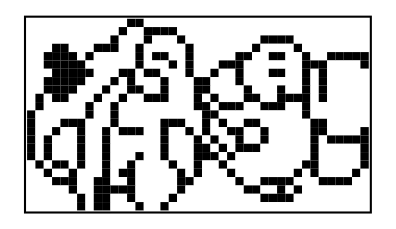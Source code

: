 digraph dibujo{
node [shape=plaintext]
a [label=<<TABLE BORDER="1" CELLBORDER="0" CELLSPACING="0">
<TR><TD BGCOLOR="#FFFFFF"></TD><TD BGCOLOR="#FFFFFF"></TD><TD BGCOLOR="#FFFFFF"></TD><TD BGCOLOR="#FFFFFF"></TD><TD BGCOLOR="#FFFFFF"></TD><TD BGCOLOR="#FFFFFF"></TD><TD BGCOLOR="#FFFFFF"></TD><TD BGCOLOR="#FFFFFF"></TD><TD BGCOLOR="#FFFFFF"></TD><TD BGCOLOR="#FFFFFF"></TD><TD BGCOLOR="#FFFFFF"></TD><TD BGCOLOR="#FFFFFF"></TD><TD BGCOLOR="#000000"></TD><TD BGCOLOR="#000000"></TD><TD BGCOLOR="#FFFFFF"></TD><TD BGCOLOR="#FFFFFF"></TD><TD BGCOLOR="#FFFFFF"></TD><TD BGCOLOR="#FFFFFF"></TD><TD BGCOLOR="#FFFFFF"></TD><TD BGCOLOR="#FFFFFF"></TD><TD BGCOLOR="#FFFFFF"></TD><TD BGCOLOR="#FFFFFF"></TD><TD BGCOLOR="#FFFFFF"></TD><TD BGCOLOR="#FFFFFF"></TD><TD BGCOLOR="#FFFFFF"></TD><TD BGCOLOR="#FFFFFF"></TD><TD BGCOLOR="#FFFFFF"></TD><TD BGCOLOR="#FFFFFF"></TD><TD BGCOLOR="#FFFFFF"></TD><TD BGCOLOR="#FFFFFF"></TD><TD BGCOLOR="#FFFFFF"></TD><TD BGCOLOR="#FFFFFF"></TD><TD BGCOLOR="#FFFFFF"></TD><TD BGCOLOR="#FFFFFF"></TD><TD BGCOLOR="#FFFFFF"></TD><TD BGCOLOR="#FFFFFF"></TD><TD BGCOLOR="#FFFFFF"></TD><TD BGCOLOR="#FFFFFF"></TD><TD BGCOLOR="#FFFFFF"></TD><TD BGCOLOR="#FFFFFF"></TD><TD BGCOLOR="#FFFFFF"></TD></TR>
<TR><TD BGCOLOR="#FFFFFF"></TD><TD BGCOLOR="#FFFFFF"></TD><TD BGCOLOR="#FFFFFF"></TD><TD BGCOLOR="#FFFFFF"></TD><TD BGCOLOR="#FFFFFF"></TD><TD BGCOLOR="#FFFFFF"></TD><TD BGCOLOR="#FFFFFF"></TD><TD BGCOLOR="#FFFFFF"></TD><TD BGCOLOR="#FFFFFF"></TD><TD BGCOLOR="#FFFFFF"></TD><TD BGCOLOR="#FFFFFF"></TD><TD BGCOLOR="#000000"></TD><TD BGCOLOR="#FFFFFF"></TD><TD BGCOLOR="#FFFFFF"></TD><TD BGCOLOR="#000000"></TD><TD BGCOLOR="#000000"></TD><TD BGCOLOR="#000000"></TD><TD BGCOLOR="#000000"></TD><TD BGCOLOR="#FFFFFF"></TD><TD BGCOLOR="#FFFFFF"></TD><TD BGCOLOR="#FFFFFF"></TD><TD BGCOLOR="#FFFFFF"></TD><TD BGCOLOR="#FFFFFF"></TD><TD BGCOLOR="#FFFFFF"></TD><TD BGCOLOR="#FFFFFF"></TD><TD BGCOLOR="#FFFFFF"></TD><TD BGCOLOR="#FFFFFF"></TD><TD BGCOLOR="#FFFFFF"></TD><TD BGCOLOR="#FFFFFF"></TD><TD BGCOLOR="#FFFFFF"></TD><TD BGCOLOR="#FFFFFF"></TD><TD BGCOLOR="#FFFFFF"></TD><TD BGCOLOR="#FFFFFF"></TD><TD BGCOLOR="#FFFFFF"></TD><TD BGCOLOR="#FFFFFF"></TD><TD BGCOLOR="#FFFFFF"></TD><TD BGCOLOR="#FFFFFF"></TD><TD BGCOLOR="#FFFFFF"></TD><TD BGCOLOR="#FFFFFF"></TD><TD BGCOLOR="#FFFFFF"></TD><TD BGCOLOR="#FFFFFF"></TD></TR>
<TR><TD BGCOLOR="#FFFFFF"></TD><TD BGCOLOR="#FFFFFF"></TD><TD BGCOLOR="#FFFFFF"></TD><TD BGCOLOR="#FFFFFF"></TD><TD BGCOLOR="#FFFFFF"></TD><TD BGCOLOR="#FFFFFF"></TD><TD BGCOLOR="#FFFFFF"></TD><TD BGCOLOR="#FFFFFF"></TD><TD BGCOLOR="#FFFFFF"></TD><TD BGCOLOR="#FFFFFF"></TD><TD BGCOLOR="#000000"></TD><TD BGCOLOR="#FFFFFF"></TD><TD BGCOLOR="#FFFFFF"></TD><TD BGCOLOR="#FFFFFF"></TD><TD BGCOLOR="#000000"></TD><TD BGCOLOR="#FFFFFF"></TD><TD BGCOLOR="#FFFFFF"></TD><TD BGCOLOR="#FFFFFF"></TD><TD BGCOLOR="#000000"></TD><TD BGCOLOR="#FFFFFF"></TD><TD BGCOLOR="#FFFFFF"></TD><TD BGCOLOR="#FFFFFF"></TD><TD BGCOLOR="#FFFFFF"></TD><TD BGCOLOR="#FFFFFF"></TD><TD BGCOLOR="#FFFFFF"></TD><TD BGCOLOR="#FFFFFF"></TD><TD BGCOLOR="#FFFFFF"></TD><TD BGCOLOR="#FFFFFF"></TD><TD BGCOLOR="#000000"></TD><TD BGCOLOR="#000000"></TD><TD BGCOLOR="#000000"></TD><TD BGCOLOR="#000000"></TD><TD BGCOLOR="#FFFFFF"></TD><TD BGCOLOR="#FFFFFF"></TD><TD BGCOLOR="#FFFFFF"></TD><TD BGCOLOR="#FFFFFF"></TD><TD BGCOLOR="#FFFFFF"></TD><TD BGCOLOR="#FFFFFF"></TD><TD BGCOLOR="#FFFFFF"></TD><TD BGCOLOR="#FFFFFF"></TD><TD BGCOLOR="#FFFFFF"></TD></TR>
<TR><TD BGCOLOR="#FFFFFF"></TD><TD BGCOLOR="#FFFFFF"></TD><TD BGCOLOR="#FFFFFF"></TD><TD BGCOLOR="#000000"></TD><TD BGCOLOR="#000000"></TD><TD BGCOLOR="#FFFFFF"></TD><TD BGCOLOR="#FFFFFF"></TD><TD BGCOLOR="#FFFFFF"></TD><TD BGCOLOR="#000000"></TD><TD BGCOLOR="#000000"></TD><TD BGCOLOR="#000000"></TD><TD BGCOLOR="#FFFFFF"></TD><TD BGCOLOR="#FFFFFF"></TD><TD BGCOLOR="#000000"></TD><TD BGCOLOR="#FFFFFF"></TD><TD BGCOLOR="#FFFFFF"></TD><TD BGCOLOR="#FFFFFF"></TD><TD BGCOLOR="#FFFFFF"></TD><TD BGCOLOR="#FFFFFF"></TD><TD BGCOLOR="#000000"></TD><TD BGCOLOR="#FFFFFF"></TD><TD BGCOLOR="#FFFFFF"></TD><TD BGCOLOR="#FFFFFF"></TD><TD BGCOLOR="#FFFFFF"></TD><TD BGCOLOR="#FFFFFF"></TD><TD BGCOLOR="#FFFFFF"></TD><TD BGCOLOR="#FFFFFF"></TD><TD BGCOLOR="#000000"></TD><TD BGCOLOR="#FFFFFF"></TD><TD BGCOLOR="#FFFFFF"></TD><TD BGCOLOR="#FFFFFF"></TD><TD BGCOLOR="#FFFFFF"></TD><TD BGCOLOR="#000000"></TD><TD BGCOLOR="#FFFFFF"></TD><TD BGCOLOR="#FFFFFF"></TD><TD BGCOLOR="#FFFFFF"></TD><TD BGCOLOR="#FFFFFF"></TD><TD BGCOLOR="#FFFFFF"></TD><TD BGCOLOR="#FFFFFF"></TD><TD BGCOLOR="#FFFFFF"></TD><TD BGCOLOR="#FFFFFF"></TD></TR>
<TR><TD BGCOLOR="#FFFFFF"></TD><TD BGCOLOR="#FFFFFF"></TD><TD BGCOLOR="#000000"></TD><TD BGCOLOR="#000000"></TD><TD BGCOLOR="#000000"></TD><TD BGCOLOR="#000000"></TD><TD BGCOLOR="#FFFFFF"></TD><TD BGCOLOR="#000000"></TD><TD BGCOLOR="#FFFFFF"></TD><TD BGCOLOR="#FFFFFF"></TD><TD BGCOLOR="#FFFFFF"></TD><TD BGCOLOR="#FFFFFF"></TD><TD BGCOLOR="#FFFFFF"></TD><TD BGCOLOR="#000000"></TD><TD BGCOLOR="#FFFFFF"></TD><TD BGCOLOR="#000000"></TD><TD BGCOLOR="#000000"></TD><TD BGCOLOR="#FFFFFF"></TD><TD BGCOLOR="#FFFFFF"></TD><TD BGCOLOR="#000000"></TD><TD BGCOLOR="#FFFFFF"></TD><TD BGCOLOR="#FFFFFF"></TD><TD BGCOLOR="#FFFFFF"></TD><TD BGCOLOR="#FFFFFF"></TD><TD BGCOLOR="#FFFFFF"></TD><TD BGCOLOR="#000000"></TD><TD BGCOLOR="#000000"></TD><TD BGCOLOR="#FFFFFF"></TD><TD BGCOLOR="#FFFFFF"></TD><TD BGCOLOR="#000000"></TD><TD BGCOLOR="#000000"></TD><TD BGCOLOR="#FFFFFF"></TD><TD BGCOLOR="#FFFFFF"></TD><TD BGCOLOR="#000000"></TD><TD BGCOLOR="#FFFFFF"></TD><TD BGCOLOR="#FFFFFF"></TD><TD BGCOLOR="#000000"></TD><TD BGCOLOR="#000000"></TD><TD BGCOLOR="#000000"></TD><TD BGCOLOR="#000000"></TD><TD BGCOLOR="#000000"></TD></TR>
<TR><TD BGCOLOR="#FFFFFF"></TD><TD BGCOLOR="#FFFFFF"></TD><TD BGCOLOR="#000000"></TD><TD BGCOLOR="#000000"></TD><TD BGCOLOR="#000000"></TD><TD BGCOLOR="#000000"></TD><TD BGCOLOR="#000000"></TD><TD BGCOLOR="#FFFFFF"></TD><TD BGCOLOR="#FFFFFF"></TD><TD BGCOLOR="#FFFFFF"></TD><TD BGCOLOR="#FFFFFF"></TD><TD BGCOLOR="#FFFFFF"></TD><TD BGCOLOR="#FFFFFF"></TD><TD BGCOLOR="#000000"></TD><TD BGCOLOR="#FFFFFF"></TD><TD BGCOLOR="#FFFFFF"></TD><TD BGCOLOR="#FFFFFF"></TD><TD BGCOLOR="#000000"></TD><TD BGCOLOR="#FFFFFF"></TD><TD BGCOLOR="#000000"></TD><TD BGCOLOR="#FFFFFF"></TD><TD BGCOLOR="#FFFFFF"></TD><TD BGCOLOR="#FFFFFF"></TD><TD BGCOLOR="#000000"></TD><TD BGCOLOR="#000000"></TD><TD BGCOLOR="#000000"></TD><TD BGCOLOR="#FFFFFF"></TD><TD BGCOLOR="#FFFFFF"></TD><TD BGCOLOR="#FFFFFF"></TD><TD BGCOLOR="#FFFFFF"></TD><TD BGCOLOR="#FFFFFF"></TD><TD BGCOLOR="#FFFFFF"></TD><TD BGCOLOR="#FFFFFF"></TD><TD BGCOLOR="#000000"></TD><TD BGCOLOR="#000000"></TD><TD BGCOLOR="#000000"></TD><TD BGCOLOR="#FFFFFF"></TD><TD BGCOLOR="#FFFFFF"></TD><TD BGCOLOR="#FFFFFF"></TD><TD BGCOLOR="#FFFFFF"></TD><TD BGCOLOR="#000000"></TD></TR>
<TR><TD BGCOLOR="#FFFFFF"></TD><TD BGCOLOR="#FFFFFF"></TD><TD BGCOLOR="#FFFFFF"></TD><TD BGCOLOR="#000000"></TD><TD BGCOLOR="#000000"></TD><TD BGCOLOR="#000000"></TD><TD BGCOLOR="#000000"></TD><TD BGCOLOR="#000000"></TD><TD BGCOLOR="#FFFFFF"></TD><TD BGCOLOR="#FFFFFF"></TD><TD BGCOLOR="#FFFFFF"></TD><TD BGCOLOR="#000000"></TD><TD BGCOLOR="#000000"></TD><TD BGCOLOR="#FFFFFF"></TD><TD BGCOLOR="#000000"></TD><TD BGCOLOR="#000000"></TD><TD BGCOLOR="#FFFFFF"></TD><TD BGCOLOR="#FFFFFF"></TD><TD BGCOLOR="#FFFFFF"></TD><TD BGCOLOR="#000000"></TD><TD BGCOLOR="#FFFFFF"></TD><TD BGCOLOR="#FFFFFF"></TD><TD BGCOLOR="#000000"></TD><TD BGCOLOR="#FFFFFF"></TD><TD BGCOLOR="#FFFFFF"></TD><TD BGCOLOR="#000000"></TD><TD BGCOLOR="#FFFFFF"></TD><TD BGCOLOR="#FFFFFF"></TD><TD BGCOLOR="#FFFFFF"></TD><TD BGCOLOR="#000000"></TD><TD BGCOLOR="#000000"></TD><TD BGCOLOR="#FFFFFF"></TD><TD BGCOLOR="#FFFFFF"></TD><TD BGCOLOR="#000000"></TD><TD BGCOLOR="#FFFFFF"></TD><TD BGCOLOR="#000000"></TD><TD BGCOLOR="#FFFFFF"></TD><TD BGCOLOR="#FFFFFF"></TD><TD BGCOLOR="#FFFFFF"></TD><TD BGCOLOR="#FFFFFF"></TD><TD BGCOLOR="#FFFFFF"></TD></TR>
<TR><TD BGCOLOR="#FFFFFF"></TD><TD BGCOLOR="#FFFFFF"></TD><TD BGCOLOR="#000000"></TD><TD BGCOLOR="#000000"></TD><TD BGCOLOR="#000000"></TD><TD BGCOLOR="#000000"></TD><TD BGCOLOR="#000000"></TD><TD BGCOLOR="#FFFFFF"></TD><TD BGCOLOR="#FFFFFF"></TD><TD BGCOLOR="#FFFFFF"></TD><TD BGCOLOR="#000000"></TD><TD BGCOLOR="#FFFFFF"></TD><TD BGCOLOR="#000000"></TD><TD BGCOLOR="#FFFFFF"></TD><TD BGCOLOR="#FFFFFF"></TD><TD BGCOLOR="#FFFFFF"></TD><TD BGCOLOR="#000000"></TD><TD BGCOLOR="#FFFFFF"></TD><TD BGCOLOR="#FFFFFF"></TD><TD BGCOLOR="#FFFFFF"></TD><TD BGCOLOR="#000000"></TD><TD BGCOLOR="#000000"></TD><TD BGCOLOR="#FFFFFF"></TD><TD BGCOLOR="#FFFFFF"></TD><TD BGCOLOR="#FFFFFF"></TD><TD BGCOLOR="#000000"></TD><TD BGCOLOR="#FFFFFF"></TD><TD BGCOLOR="#FFFFFF"></TD><TD BGCOLOR="#FFFFFF"></TD><TD BGCOLOR="#FFFFFF"></TD><TD BGCOLOR="#FFFFFF"></TD><TD BGCOLOR="#FFFFFF"></TD><TD BGCOLOR="#FFFFFF"></TD><TD BGCOLOR="#000000"></TD><TD BGCOLOR="#FFFFFF"></TD><TD BGCOLOR="#000000"></TD><TD BGCOLOR="#FFFFFF"></TD><TD BGCOLOR="#FFFFFF"></TD><TD BGCOLOR="#FFFFFF"></TD><TD BGCOLOR="#FFFFFF"></TD><TD BGCOLOR="#FFFFFF"></TD></TR>
<TR><TD BGCOLOR="#FFFFFF"></TD><TD BGCOLOR="#FFFFFF"></TD><TD BGCOLOR="#000000"></TD><TD BGCOLOR="#000000"></TD><TD BGCOLOR="#000000"></TD><TD BGCOLOR="#000000"></TD><TD BGCOLOR="#FFFFFF"></TD><TD BGCOLOR="#FFFFFF"></TD><TD BGCOLOR="#FFFFFF"></TD><TD BGCOLOR="#000000"></TD><TD BGCOLOR="#FFFFFF"></TD><TD BGCOLOR="#FFFFFF"></TD><TD BGCOLOR="#000000"></TD><TD BGCOLOR="#000000"></TD><TD BGCOLOR="#FFFFFF"></TD><TD BGCOLOR="#FFFFFF"></TD><TD BGCOLOR="#000000"></TD><TD BGCOLOR="#FFFFFF"></TD><TD BGCOLOR="#FFFFFF"></TD><TD BGCOLOR="#FFFFFF"></TD><TD BGCOLOR="#000000"></TD><TD BGCOLOR="#000000"></TD><TD BGCOLOR="#FFFFFF"></TD><TD BGCOLOR="#FFFFFF"></TD><TD BGCOLOR="#FFFFFF"></TD><TD BGCOLOR="#FFFFFF"></TD><TD BGCOLOR="#000000"></TD><TD BGCOLOR="#FFFFFF"></TD><TD BGCOLOR="#FFFFFF"></TD><TD BGCOLOR="#FFFFFF"></TD><TD BGCOLOR="#000000"></TD><TD BGCOLOR="#FFFFFF"></TD><TD BGCOLOR="#FFFFFF"></TD><TD BGCOLOR="#000000"></TD><TD BGCOLOR="#FFFFFF"></TD><TD BGCOLOR="#000000"></TD><TD BGCOLOR="#FFFFFF"></TD><TD BGCOLOR="#FFFFFF"></TD><TD BGCOLOR="#FFFFFF"></TD><TD BGCOLOR="#FFFFFF"></TD><TD BGCOLOR="#FFFFFF"></TD></TR>
<TR><TD BGCOLOR="#FFFFFF"></TD><TD BGCOLOR="#000000"></TD><TD BGCOLOR="#FFFFFF"></TD><TD BGCOLOR="#000000"></TD><TD BGCOLOR="#000000"></TD><TD BGCOLOR="#FFFFFF"></TD><TD BGCOLOR="#FFFFFF"></TD><TD BGCOLOR="#FFFFFF"></TD><TD BGCOLOR="#000000"></TD><TD BGCOLOR="#FFFFFF"></TD><TD BGCOLOR="#FFFFFF"></TD><TD BGCOLOR="#000000"></TD><TD BGCOLOR="#FFFFFF"></TD><TD BGCOLOR="#FFFFFF"></TD><TD BGCOLOR="#000000"></TD><TD BGCOLOR="#000000"></TD><TD BGCOLOR="#000000"></TD><TD BGCOLOR="#FFFFFF"></TD><TD BGCOLOR="#FFFFFF"></TD><TD BGCOLOR="#FFFFFF"></TD><TD BGCOLOR="#000000"></TD><TD BGCOLOR="#FFFFFF"></TD><TD BGCOLOR="#000000"></TD><TD BGCOLOR="#FFFFFF"></TD><TD BGCOLOR="#FFFFFF"></TD><TD BGCOLOR="#FFFFFF"></TD><TD BGCOLOR="#000000"></TD><TD BGCOLOR="#000000"></TD><TD BGCOLOR="#FFFFFF"></TD><TD BGCOLOR="#FFFFFF"></TD><TD BGCOLOR="#000000"></TD><TD BGCOLOR="#000000"></TD><TD BGCOLOR="#000000"></TD><TD BGCOLOR="#000000"></TD><TD BGCOLOR="#FFFFFF"></TD><TD BGCOLOR="#000000"></TD><TD BGCOLOR="#FFFFFF"></TD><TD BGCOLOR="#FFFFFF"></TD><TD BGCOLOR="#FFFFFF"></TD><TD BGCOLOR="#FFFFFF"></TD><TD BGCOLOR="#FFFFFF"></TD></TR>
<TR><TD BGCOLOR="#FFFFFF"></TD><TD BGCOLOR="#000000"></TD><TD BGCOLOR="#FFFFFF"></TD><TD BGCOLOR="#FFFFFF"></TD><TD BGCOLOR="#FFFFFF"></TD><TD BGCOLOR="#FFFFFF"></TD><TD BGCOLOR="#FFFFFF"></TD><TD BGCOLOR="#000000"></TD><TD BGCOLOR="#FFFFFF"></TD><TD BGCOLOR="#FFFFFF"></TD><TD BGCOLOR="#000000"></TD><TD BGCOLOR="#FFFFFF"></TD><TD BGCOLOR="#FFFFFF"></TD><TD BGCOLOR="#FFFFFF"></TD><TD BGCOLOR="#FFFFFF"></TD><TD BGCOLOR="#FFFFFF"></TD><TD BGCOLOR="#FFFFFF"></TD><TD BGCOLOR="#FFFFFF"></TD><TD BGCOLOR="#FFFFFF"></TD><TD BGCOLOR="#FFFFFF"></TD><TD BGCOLOR="#000000"></TD><TD BGCOLOR="#000000"></TD><TD BGCOLOR="#FFFFFF"></TD><TD BGCOLOR="#000000"></TD><TD BGCOLOR="#000000"></TD><TD BGCOLOR="#000000"></TD><TD BGCOLOR="#FFFFFF"></TD><TD BGCOLOR="#FFFFFF"></TD><TD BGCOLOR="#000000"></TD><TD BGCOLOR="#000000"></TD><TD BGCOLOR="#000000"></TD><TD BGCOLOR="#FFFFFF"></TD><TD BGCOLOR="#FFFFFF"></TD><TD BGCOLOR="#000000"></TD><TD BGCOLOR="#FFFFFF"></TD><TD BGCOLOR="#FFFFFF"></TD><TD BGCOLOR="#FFFFFF"></TD><TD BGCOLOR="#FFFFFF"></TD><TD BGCOLOR="#FFFFFF"></TD><TD BGCOLOR="#FFFFFF"></TD><TD BGCOLOR="#FFFFFF"></TD></TR>
<TR><TD BGCOLOR="#000000"></TD><TD BGCOLOR="#FFFFFF"></TD><TD BGCOLOR="#FFFFFF"></TD><TD BGCOLOR="#FFFFFF"></TD><TD BGCOLOR="#FFFFFF"></TD><TD BGCOLOR="#FFFFFF"></TD><TD BGCOLOR="#FFFFFF"></TD><TD BGCOLOR="#000000"></TD><TD BGCOLOR="#FFFFFF"></TD><TD BGCOLOR="#FFFFFF"></TD><TD BGCOLOR="#000000"></TD><TD BGCOLOR="#FFFFFF"></TD><TD BGCOLOR="#FFFFFF"></TD><TD BGCOLOR="#FFFFFF"></TD><TD BGCOLOR="#FFFFFF"></TD><TD BGCOLOR="#FFFFFF"></TD><TD BGCOLOR="#FFFFFF"></TD><TD BGCOLOR="#FFFFFF"></TD><TD BGCOLOR="#FFFFFF"></TD><TD BGCOLOR="#FFFFFF"></TD><TD BGCOLOR="#FFFFFF"></TD><TD BGCOLOR="#000000"></TD><TD BGCOLOR="#000000"></TD><TD BGCOLOR="#FFFFFF"></TD><TD BGCOLOR="#FFFFFF"></TD><TD BGCOLOR="#FFFFFF"></TD><TD BGCOLOR="#FFFFFF"></TD><TD BGCOLOR="#FFFFFF"></TD><TD BGCOLOR="#FFFFFF"></TD><TD BGCOLOR="#FFFFFF"></TD><TD BGCOLOR="#FFFFFF"></TD><TD BGCOLOR="#FFFFFF"></TD><TD BGCOLOR="#FFFFFF"></TD><TD BGCOLOR="#000000"></TD><TD BGCOLOR="#FFFFFF"></TD><TD BGCOLOR="#FFFFFF"></TD><TD BGCOLOR="#FFFFFF"></TD><TD BGCOLOR="#FFFFFF"></TD><TD BGCOLOR="#FFFFFF"></TD><TD BGCOLOR="#FFFFFF"></TD><TD BGCOLOR="#FFFFFF"></TD></TR>
<TR><TD BGCOLOR="#000000"></TD><TD BGCOLOR="#FFFFFF"></TD><TD BGCOLOR="#FFFFFF"></TD><TD BGCOLOR="#FFFFFF"></TD><TD BGCOLOR="#000000"></TD><TD BGCOLOR="#000000"></TD><TD BGCOLOR="#000000"></TD><TD BGCOLOR="#FFFFFF"></TD><TD BGCOLOR="#FFFFFF"></TD><TD BGCOLOR="#FFFFFF"></TD><TD BGCOLOR="#000000"></TD><TD BGCOLOR="#FFFFFF"></TD><TD BGCOLOR="#FFFFFF"></TD><TD BGCOLOR="#FFFFFF"></TD><TD BGCOLOR="#FFFFFF"></TD><TD BGCOLOR="#FFFFFF"></TD><TD BGCOLOR="#000000"></TD><TD BGCOLOR="#000000"></TD><TD BGCOLOR="#000000"></TD><TD BGCOLOR="#FFFFFF"></TD><TD BGCOLOR="#FFFFFF"></TD><TD BGCOLOR="#000000"></TD><TD BGCOLOR="#FFFFFF"></TD><TD BGCOLOR="#000000"></TD><TD BGCOLOR="#FFFFFF"></TD><TD BGCOLOR="#FFFFFF"></TD><TD BGCOLOR="#000000"></TD><TD BGCOLOR="#000000"></TD><TD BGCOLOR="#FFFFFF"></TD><TD BGCOLOR="#FFFFFF"></TD><TD BGCOLOR="#FFFFFF"></TD><TD BGCOLOR="#FFFFFF"></TD><TD BGCOLOR="#FFFFFF"></TD><TD BGCOLOR="#FFFFFF"></TD><TD BGCOLOR="#000000"></TD><TD BGCOLOR="#000000"></TD><TD BGCOLOR="#FFFFFF"></TD><TD BGCOLOR="#FFFFFF"></TD><TD BGCOLOR="#FFFFFF"></TD><TD BGCOLOR="#FFFFFF"></TD><TD BGCOLOR="#FFFFFF"></TD></TR>
<TR><TD BGCOLOR="#000000"></TD><TD BGCOLOR="#FFFFFF"></TD><TD BGCOLOR="#FFFFFF"></TD><TD BGCOLOR="#000000"></TD><TD BGCOLOR="#FFFFFF"></TD><TD BGCOLOR="#FFFFFF"></TD><TD BGCOLOR="#000000"></TD><TD BGCOLOR="#FFFFFF"></TD><TD BGCOLOR="#FFFFFF"></TD><TD BGCOLOR="#000000"></TD><TD BGCOLOR="#FFFFFF"></TD><TD BGCOLOR="#000000"></TD><TD BGCOLOR="#000000"></TD><TD BGCOLOR="#000000"></TD><TD BGCOLOR="#FFFFFF"></TD><TD BGCOLOR="#FFFFFF"></TD><TD BGCOLOR="#000000"></TD><TD BGCOLOR="#FFFFFF"></TD><TD BGCOLOR="#FFFFFF"></TD><TD BGCOLOR="#000000"></TD><TD BGCOLOR="#FFFFFF"></TD><TD BGCOLOR="#000000"></TD><TD BGCOLOR="#FFFFFF"></TD><TD BGCOLOR="#FFFFFF"></TD><TD BGCOLOR="#000000"></TD><TD BGCOLOR="#000000"></TD><TD BGCOLOR="#FFFFFF"></TD><TD BGCOLOR="#FFFFFF"></TD><TD BGCOLOR="#000000"></TD><TD BGCOLOR="#FFFFFF"></TD><TD BGCOLOR="#FFFFFF"></TD><TD BGCOLOR="#FFFFFF"></TD><TD BGCOLOR="#FFFFFF"></TD><TD BGCOLOR="#FFFFFF"></TD><TD BGCOLOR="#000000"></TD><TD BGCOLOR="#000000"></TD><TD BGCOLOR="#FFFFFF"></TD><TD BGCOLOR="#FFFFFF"></TD><TD BGCOLOR="#FFFFFF"></TD><TD BGCOLOR="#FFFFFF"></TD><TD BGCOLOR="#000000"></TD></TR>
<TR><TD BGCOLOR="#000000"></TD><TD BGCOLOR="#FFFFFF"></TD><TD BGCOLOR="#000000"></TD><TD BGCOLOR="#FFFFFF"></TD><TD BGCOLOR="#FFFFFF"></TD><TD BGCOLOR="#FFFFFF"></TD><TD BGCOLOR="#000000"></TD><TD BGCOLOR="#FFFFFF"></TD><TD BGCOLOR="#FFFFFF"></TD><TD BGCOLOR="#000000"></TD><TD BGCOLOR="#FFFFFF"></TD><TD BGCOLOR="#FFFFFF"></TD><TD BGCOLOR="#FFFFFF"></TD><TD BGCOLOR="#FFFFFF"></TD><TD BGCOLOR="#FFFFFF"></TD><TD BGCOLOR="#FFFFFF"></TD><TD BGCOLOR="#000000"></TD><TD BGCOLOR="#FFFFFF"></TD><TD BGCOLOR="#FFFFFF"></TD><TD BGCOLOR="#FFFFFF"></TD><TD BGCOLOR="#000000"></TD><TD BGCOLOR="#FFFFFF"></TD><TD BGCOLOR="#000000"></TD><TD BGCOLOR="#FFFFFF"></TD><TD BGCOLOR="#FFFFFF"></TD><TD BGCOLOR="#000000"></TD><TD BGCOLOR="#FFFFFF"></TD><TD BGCOLOR="#FFFFFF"></TD><TD BGCOLOR="#000000"></TD><TD BGCOLOR="#FFFFFF"></TD><TD BGCOLOR="#FFFFFF"></TD><TD BGCOLOR="#FFFFFF"></TD><TD BGCOLOR="#FFFFFF"></TD><TD BGCOLOR="#FFFFFF"></TD><TD BGCOLOR="#000000"></TD><TD BGCOLOR="#FFFFFF"></TD><TD BGCOLOR="#000000"></TD><TD BGCOLOR="#000000"></TD><TD BGCOLOR="#000000"></TD><TD BGCOLOR="#000000"></TD><TD BGCOLOR="#000000"></TD></TR>
<TR><TD BGCOLOR="#000000"></TD><TD BGCOLOR="#FFFFFF"></TD><TD BGCOLOR="#000000"></TD><TD BGCOLOR="#FFFFFF"></TD><TD BGCOLOR="#FFFFFF"></TD><TD BGCOLOR="#FFFFFF"></TD><TD BGCOLOR="#000000"></TD><TD BGCOLOR="#FFFFFF"></TD><TD BGCOLOR="#FFFFFF"></TD><TD BGCOLOR="#000000"></TD><TD BGCOLOR="#FFFFFF"></TD><TD BGCOLOR="#FFFFFF"></TD><TD BGCOLOR="#FFFFFF"></TD><TD BGCOLOR="#FFFFFF"></TD><TD BGCOLOR="#FFFFFF"></TD><TD BGCOLOR="#FFFFFF"></TD><TD BGCOLOR="#000000"></TD><TD BGCOLOR="#FFFFFF"></TD><TD BGCOLOR="#FFFFFF"></TD><TD BGCOLOR="#FFFFFF"></TD><TD BGCOLOR="#000000"></TD><TD BGCOLOR="#000000"></TD><TD BGCOLOR="#FFFFFF"></TD><TD BGCOLOR="#000000"></TD><TD BGCOLOR="#FFFFFF"></TD><TD BGCOLOR="#000000"></TD><TD BGCOLOR="#000000"></TD><TD BGCOLOR="#000000"></TD><TD BGCOLOR="#FFFFFF"></TD><TD BGCOLOR="#FFFFFF"></TD><TD BGCOLOR="#FFFFFF"></TD><TD BGCOLOR="#FFFFFF"></TD><TD BGCOLOR="#FFFFFF"></TD><TD BGCOLOR="#FFFFFF"></TD><TD BGCOLOR="#000000"></TD><TD BGCOLOR="#FFFFFF"></TD><TD BGCOLOR="#FFFFFF"></TD><TD BGCOLOR="#FFFFFF"></TD><TD BGCOLOR="#FFFFFF"></TD><TD BGCOLOR="#FFFFFF"></TD><TD BGCOLOR="#000000"></TD></TR>
<TR><TD BGCOLOR="#000000"></TD><TD BGCOLOR="#FFFFFF"></TD><TD BGCOLOR="#000000"></TD><TD BGCOLOR="#FFFFFF"></TD><TD BGCOLOR="#FFFFFF"></TD><TD BGCOLOR="#FFFFFF"></TD><TD BGCOLOR="#000000"></TD><TD BGCOLOR="#FFFFFF"></TD><TD BGCOLOR="#FFFFFF"></TD><TD BGCOLOR="#000000"></TD><TD BGCOLOR="#FFFFFF"></TD><TD BGCOLOR="#FFFFFF"></TD><TD BGCOLOR="#FFFFFF"></TD><TD BGCOLOR="#000000"></TD><TD BGCOLOR="#FFFFFF"></TD><TD BGCOLOR="#FFFFFF"></TD><TD BGCOLOR="#000000"></TD><TD BGCOLOR="#FFFFFF"></TD><TD BGCOLOR="#FFFFFF"></TD><TD BGCOLOR="#FFFFFF"></TD><TD BGCOLOR="#000000"></TD><TD BGCOLOR="#000000"></TD><TD BGCOLOR="#000000"></TD><TD BGCOLOR="#FFFFFF"></TD><TD BGCOLOR="#000000"></TD><TD BGCOLOR="#FFFFFF"></TD><TD BGCOLOR="#FFFFFF"></TD><TD BGCOLOR="#FFFFFF"></TD><TD BGCOLOR="#FFFFFF"></TD><TD BGCOLOR="#FFFFFF"></TD><TD BGCOLOR="#FFFFFF"></TD><TD BGCOLOR="#FFFFFF"></TD><TD BGCOLOR="#FFFFFF"></TD><TD BGCOLOR="#FFFFFF"></TD><TD BGCOLOR="#000000"></TD><TD BGCOLOR="#FFFFFF"></TD><TD BGCOLOR="#FFFFFF"></TD><TD BGCOLOR="#FFFFFF"></TD><TD BGCOLOR="#FFFFFF"></TD><TD BGCOLOR="#FFFFFF"></TD><TD BGCOLOR="#000000"></TD></TR>
<TR><TD BGCOLOR="#FFFFFF"></TD><TD BGCOLOR="#000000"></TD><TD BGCOLOR="#FFFFFF"></TD><TD BGCOLOR="#000000"></TD><TD BGCOLOR="#000000"></TD><TD BGCOLOR="#FFFFFF"></TD><TD BGCOLOR="#000000"></TD><TD BGCOLOR="#FFFFFF"></TD><TD BGCOLOR="#FFFFFF"></TD><TD BGCOLOR="#000000"></TD><TD BGCOLOR="#FFFFFF"></TD><TD BGCOLOR="#FFFFFF"></TD><TD BGCOLOR="#000000"></TD><TD BGCOLOR="#FFFFFF"></TD><TD BGCOLOR="#FFFFFF"></TD><TD BGCOLOR="#FFFFFF"></TD><TD BGCOLOR="#FFFFFF"></TD><TD BGCOLOR="#000000"></TD><TD BGCOLOR="#FFFFFF"></TD><TD BGCOLOR="#FFFFFF"></TD><TD BGCOLOR="#000000"></TD><TD BGCOLOR="#FFFFFF"></TD><TD BGCOLOR="#FFFFFF"></TD><TD BGCOLOR="#000000"></TD><TD BGCOLOR="#FFFFFF"></TD><TD BGCOLOR="#FFFFFF"></TD><TD BGCOLOR="#FFFFFF"></TD><TD BGCOLOR="#FFFFFF"></TD><TD BGCOLOR="#FFFFFF"></TD><TD BGCOLOR="#FFFFFF"></TD><TD BGCOLOR="#FFFFFF"></TD><TD BGCOLOR="#FFFFFF"></TD><TD BGCOLOR="#FFFFFF"></TD><TD BGCOLOR="#000000"></TD><TD BGCOLOR="#000000"></TD><TD BGCOLOR="#FFFFFF"></TD><TD BGCOLOR="#FFFFFF"></TD><TD BGCOLOR="#FFFFFF"></TD><TD BGCOLOR="#FFFFFF"></TD><TD BGCOLOR="#FFFFFF"></TD><TD BGCOLOR="#000000"></TD></TR>
<TR><TD BGCOLOR="#FFFFFF"></TD><TD BGCOLOR="#FFFFFF"></TD><TD BGCOLOR="#000000"></TD><TD BGCOLOR="#FFFFFF"></TD><TD BGCOLOR="#FFFFFF"></TD><TD BGCOLOR="#000000"></TD><TD BGCOLOR="#FFFFFF"></TD><TD BGCOLOR="#FFFFFF"></TD><TD BGCOLOR="#FFFFFF"></TD><TD BGCOLOR="#000000"></TD><TD BGCOLOR="#FFFFFF"></TD><TD BGCOLOR="#000000"></TD><TD BGCOLOR="#000000"></TD><TD BGCOLOR="#FFFFFF"></TD><TD BGCOLOR="#FFFFFF"></TD><TD BGCOLOR="#FFFFFF"></TD><TD BGCOLOR="#FFFFFF"></TD><TD BGCOLOR="#FFFFFF"></TD><TD BGCOLOR="#000000"></TD><TD BGCOLOR="#FFFFFF"></TD><TD BGCOLOR="#000000"></TD><TD BGCOLOR="#FFFFFF"></TD><TD BGCOLOR="#FFFFFF"></TD><TD BGCOLOR="#FFFFFF"></TD><TD BGCOLOR="#000000"></TD><TD BGCOLOR="#FFFFFF"></TD><TD BGCOLOR="#FFFFFF"></TD><TD BGCOLOR="#FFFFFF"></TD><TD BGCOLOR="#FFFFFF"></TD><TD BGCOLOR="#FFFFFF"></TD><TD BGCOLOR="#FFFFFF"></TD><TD BGCOLOR="#FFFFFF"></TD><TD BGCOLOR="#000000"></TD><TD BGCOLOR="#FFFFFF"></TD><TD BGCOLOR="#000000"></TD><TD BGCOLOR="#FFFFFF"></TD><TD BGCOLOR="#FFFFFF"></TD><TD BGCOLOR="#FFFFFF"></TD><TD BGCOLOR="#FFFFFF"></TD><TD BGCOLOR="#000000"></TD><TD BGCOLOR="#FFFFFF"></TD></TR>
<TR><TD BGCOLOR="#FFFFFF"></TD><TD BGCOLOR="#FFFFFF"></TD><TD BGCOLOR="#FFFFFF"></TD><TD BGCOLOR="#000000"></TD><TD BGCOLOR="#000000"></TD><TD BGCOLOR="#000000"></TD><TD BGCOLOR="#FFFFFF"></TD><TD BGCOLOR="#FFFFFF"></TD><TD BGCOLOR="#000000"></TD><TD BGCOLOR="#000000"></TD><TD BGCOLOR="#FFFFFF"></TD><TD BGCOLOR="#FFFFFF"></TD><TD BGCOLOR="#000000"></TD><TD BGCOLOR="#FFFFFF"></TD><TD BGCOLOR="#FFFFFF"></TD><TD BGCOLOR="#FFFFFF"></TD><TD BGCOLOR="#FFFFFF"></TD><TD BGCOLOR="#FFFFFF"></TD><TD BGCOLOR="#000000"></TD><TD BGCOLOR="#000000"></TD><TD BGCOLOR="#FFFFFF"></TD><TD BGCOLOR="#FFFFFF"></TD><TD BGCOLOR="#FFFFFF"></TD><TD BGCOLOR="#FFFFFF"></TD><TD BGCOLOR="#FFFFFF"></TD><TD BGCOLOR="#000000"></TD><TD BGCOLOR="#FFFFFF"></TD><TD BGCOLOR="#FFFFFF"></TD><TD BGCOLOR="#000000"></TD><TD BGCOLOR="#000000"></TD><TD BGCOLOR="#000000"></TD><TD BGCOLOR="#000000"></TD><TD BGCOLOR="#FFFFFF"></TD><TD BGCOLOR="#FFFFFF"></TD><TD BGCOLOR="#FFFFFF"></TD><TD BGCOLOR="#000000"></TD><TD BGCOLOR="#000000"></TD><TD BGCOLOR="#000000"></TD><TD BGCOLOR="#000000"></TD><TD BGCOLOR="#FFFFFF"></TD><TD BGCOLOR="#FFFFFF"></TD></TR>
<TR><TD BGCOLOR="#FFFFFF"></TD><TD BGCOLOR="#FFFFFF"></TD><TD BGCOLOR="#FFFFFF"></TD><TD BGCOLOR="#FFFFFF"></TD><TD BGCOLOR="#FFFFFF"></TD><TD BGCOLOR="#000000"></TD><TD BGCOLOR="#FFFFFF"></TD><TD BGCOLOR="#FFFFFF"></TD><TD BGCOLOR="#000000"></TD><TD BGCOLOR="#000000"></TD><TD BGCOLOR="#000000"></TD><TD BGCOLOR="#000000"></TD><TD BGCOLOR="#000000"></TD><TD BGCOLOR="#FFFFFF"></TD><TD BGCOLOR="#FFFFFF"></TD><TD BGCOLOR="#FFFFFF"></TD><TD BGCOLOR="#FFFFFF"></TD><TD BGCOLOR="#FFFFFF"></TD><TD BGCOLOR="#000000"></TD><TD BGCOLOR="#FFFFFF"></TD><TD BGCOLOR="#FFFFFF"></TD><TD BGCOLOR="#FFFFFF"></TD><TD BGCOLOR="#FFFFFF"></TD><TD BGCOLOR="#FFFFFF"></TD><TD BGCOLOR="#FFFFFF"></TD><TD BGCOLOR="#FFFFFF"></TD><TD BGCOLOR="#000000"></TD><TD BGCOLOR="#000000"></TD><TD BGCOLOR="#FFFFFF"></TD><TD BGCOLOR="#FFFFFF"></TD><TD BGCOLOR="#000000"></TD><TD BGCOLOR="#FFFFFF"></TD><TD BGCOLOR="#000000"></TD><TD BGCOLOR="#FFFFFF"></TD><TD BGCOLOR="#FFFFFF"></TD><TD BGCOLOR="#FFFFFF"></TD><TD BGCOLOR="#FFFFFF"></TD><TD BGCOLOR="#FFFFFF"></TD><TD BGCOLOR="#FFFFFF"></TD><TD BGCOLOR="#FFFFFF"></TD><TD BGCOLOR="#FFFFFF"></TD></TR>
<TR><TD BGCOLOR="#FFFFFF"></TD><TD BGCOLOR="#FFFFFF"></TD><TD BGCOLOR="#FFFFFF"></TD><TD BGCOLOR="#FFFFFF"></TD><TD BGCOLOR="#FFFFFF"></TD><TD BGCOLOR="#FFFFFF"></TD><TD BGCOLOR="#000000"></TD><TD BGCOLOR="#FFFFFF"></TD><TD BGCOLOR="#000000"></TD><TD BGCOLOR="#000000"></TD><TD BGCOLOR="#FFFFFF"></TD><TD BGCOLOR="#FFFFFF"></TD><TD BGCOLOR="#000000"></TD><TD BGCOLOR="#FFFFFF"></TD><TD BGCOLOR="#FFFFFF"></TD><TD BGCOLOR="#FFFFFF"></TD><TD BGCOLOR="#FFFFFF"></TD><TD BGCOLOR="#000000"></TD><TD BGCOLOR="#FFFFFF"></TD><TD BGCOLOR="#FFFFFF"></TD><TD BGCOLOR="#FFFFFF"></TD><TD BGCOLOR="#FFFFFF"></TD><TD BGCOLOR="#FFFFFF"></TD><TD BGCOLOR="#FFFFFF"></TD><TD BGCOLOR="#FFFFFF"></TD><TD BGCOLOR="#FFFFFF"></TD><TD BGCOLOR="#FFFFFF"></TD><TD BGCOLOR="#FFFFFF"></TD><TD BGCOLOR="#000000"></TD><TD BGCOLOR="#000000"></TD><TD BGCOLOR="#000000"></TD><TD BGCOLOR="#000000"></TD><TD BGCOLOR="#FFFFFF"></TD><TD BGCOLOR="#FFFFFF"></TD><TD BGCOLOR="#FFFFFF"></TD><TD BGCOLOR="#FFFFFF"></TD><TD BGCOLOR="#FFFFFF"></TD><TD BGCOLOR="#FFFFFF"></TD><TD BGCOLOR="#FFFFFF"></TD><TD BGCOLOR="#FFFFFF"></TD><TD BGCOLOR="#FFFFFF"></TD></TR>
<TR><TD BGCOLOR="#FFFFFF"></TD><TD BGCOLOR="#FFFFFF"></TD><TD BGCOLOR="#FFFFFF"></TD><TD BGCOLOR="#FFFFFF"></TD><TD BGCOLOR="#FFFFFF"></TD><TD BGCOLOR="#FFFFFF"></TD><TD BGCOLOR="#000000"></TD><TD BGCOLOR="#FFFFFF"></TD><TD BGCOLOR="#000000"></TD><TD BGCOLOR="#000000"></TD><TD BGCOLOR="#FFFFFF"></TD><TD BGCOLOR="#FFFFFF"></TD><TD BGCOLOR="#FFFFFF"></TD><TD BGCOLOR="#000000"></TD><TD BGCOLOR="#FFFFFF"></TD><TD BGCOLOR="#FFFFFF"></TD><TD BGCOLOR="#000000"></TD><TD BGCOLOR="#FFFFFF"></TD><TD BGCOLOR="#FFFFFF"></TD><TD BGCOLOR="#FFFFFF"></TD><TD BGCOLOR="#FFFFFF"></TD><TD BGCOLOR="#FFFFFF"></TD><TD BGCOLOR="#FFFFFF"></TD><TD BGCOLOR="#FFFFFF"></TD><TD BGCOLOR="#FFFFFF"></TD><TD BGCOLOR="#FFFFFF"></TD><TD BGCOLOR="#FFFFFF"></TD><TD BGCOLOR="#FFFFFF"></TD><TD BGCOLOR="#FFFFFF"></TD><TD BGCOLOR="#FFFFFF"></TD><TD BGCOLOR="#FFFFFF"></TD><TD BGCOLOR="#FFFFFF"></TD><TD BGCOLOR="#FFFFFF"></TD><TD BGCOLOR="#FFFFFF"></TD><TD BGCOLOR="#FFFFFF"></TD><TD BGCOLOR="#FFFFFF"></TD><TD BGCOLOR="#FFFFFF"></TD><TD BGCOLOR="#FFFFFF"></TD><TD BGCOLOR="#FFFFFF"></TD><TD BGCOLOR="#FFFFFF"></TD><TD BGCOLOR="#FFFFFF"></TD></TR>
</TABLE>>];
}